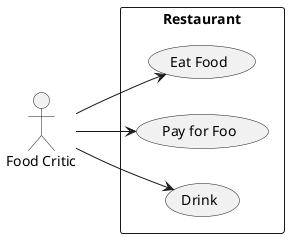 @startuml Restaurant
left to right direction
actor "Food Critic" as fc
rectangle Restaurant {
  usecase "Eat Food" as UC1
  usecase "Pay for Foo" as UC2
  usecase "Drink" as UC3
}
fc --> UC1
fc --> UC2
fc --> UC3
@enduml
